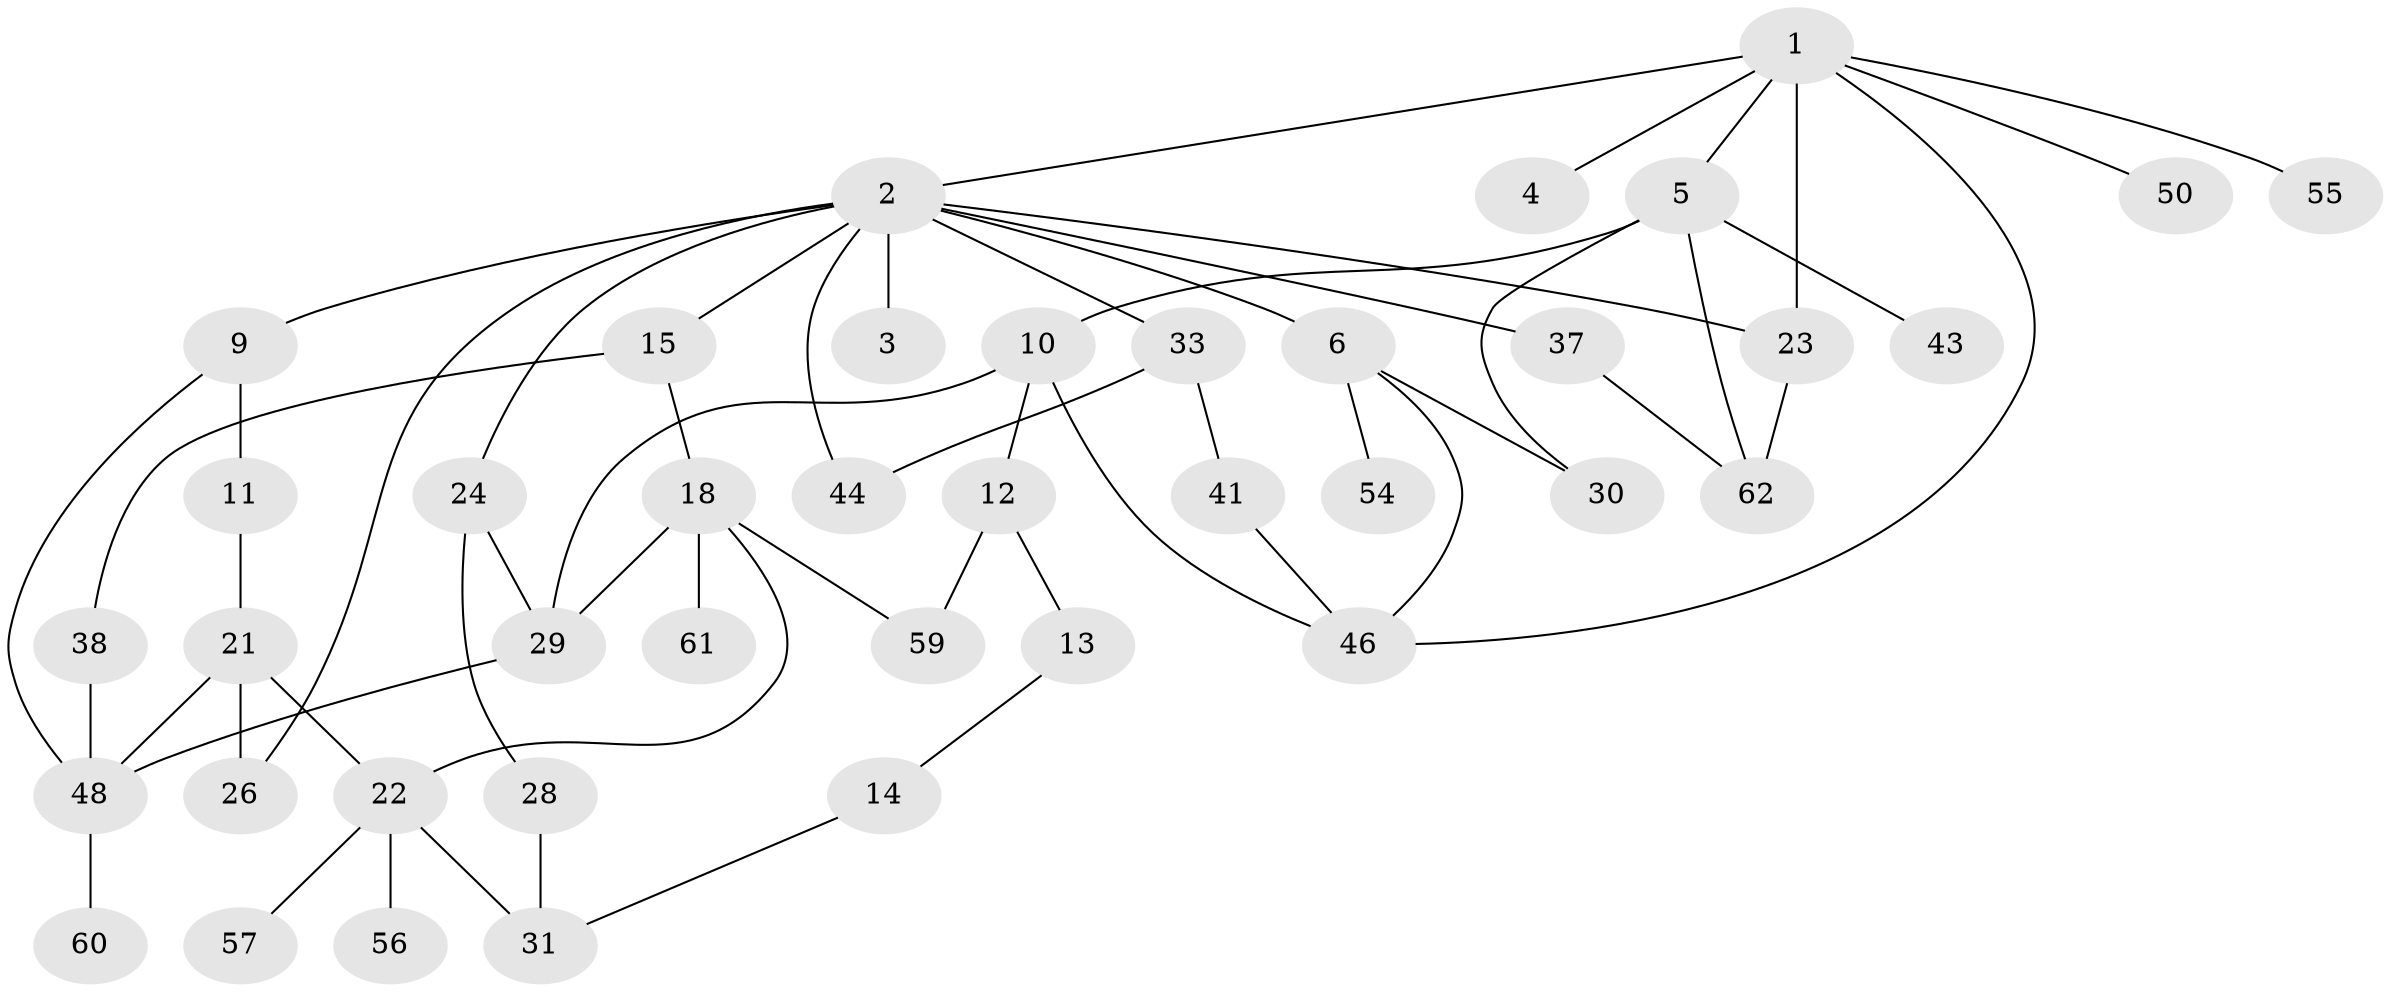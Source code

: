 // Generated by graph-tools (version 1.1) at 2025/51/02/27/25 19:51:37]
// undirected, 40 vertices, 57 edges
graph export_dot {
graph [start="1"]
  node [color=gray90,style=filled];
  1 [super="+20"];
  2 [super="+8"];
  3 [super="+36"];
  4 [super="+58"];
  5 [super="+40"];
  6 [super="+7"];
  9;
  10 [super="+17"];
  11;
  12 [super="+16"];
  13 [super="+51"];
  14 [super="+25"];
  15 [super="+27"];
  18 [super="+19"];
  21 [super="+32"];
  22 [super="+52"];
  23 [super="+45"];
  24 [super="+53"];
  26 [super="+39"];
  28 [super="+47"];
  29;
  30;
  31 [super="+34"];
  33 [super="+35"];
  37;
  38;
  41 [super="+42"];
  43;
  44;
  46;
  48 [super="+49"];
  50;
  54;
  55;
  56;
  57;
  59;
  60;
  61;
  62;
  1 -- 2;
  1 -- 4;
  1 -- 5;
  1 -- 55;
  1 -- 50;
  1 -- 46;
  1 -- 23;
  2 -- 3;
  2 -- 6;
  2 -- 15;
  2 -- 9 [weight=2];
  2 -- 33 [weight=2];
  2 -- 37;
  2 -- 44;
  2 -- 23;
  2 -- 24;
  2 -- 26;
  5 -- 10;
  5 -- 30;
  5 -- 43;
  5 -- 62;
  6 -- 46;
  6 -- 54;
  6 -- 30;
  9 -- 11;
  9 -- 48;
  10 -- 12;
  10 -- 29;
  10 -- 46;
  11 -- 21;
  12 -- 13;
  12 -- 59;
  13 -- 14;
  14 -- 31;
  15 -- 18;
  15 -- 38;
  18 -- 29;
  18 -- 59;
  18 -- 61;
  18 -- 22;
  21 -- 22 [weight=2];
  21 -- 48;
  21 -- 26;
  22 -- 56;
  22 -- 57;
  22 -- 31;
  23 -- 62;
  24 -- 28;
  24 -- 29;
  28 -- 31;
  29 -- 48;
  33 -- 44;
  33 -- 41;
  37 -- 62;
  38 -- 48;
  41 -- 46;
  48 -- 60;
}
